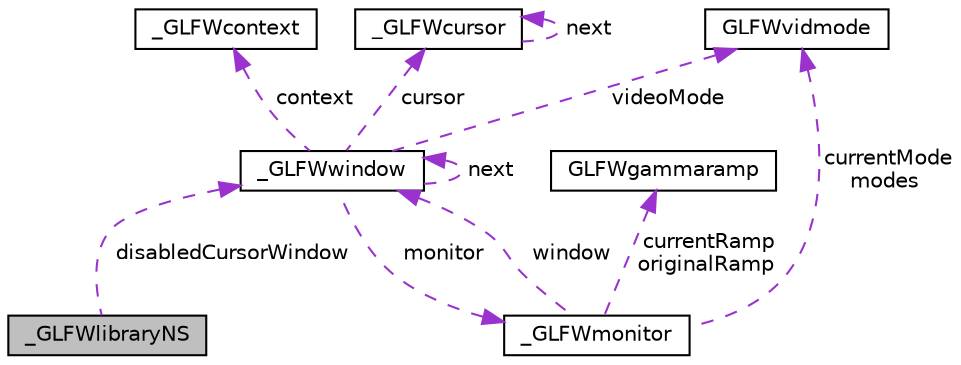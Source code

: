 digraph "_GLFWlibraryNS"
{
 // LATEX_PDF_SIZE
  edge [fontname="Helvetica",fontsize="10",labelfontname="Helvetica",labelfontsize="10"];
  node [fontname="Helvetica",fontsize="10",shape=record];
  Node1 [label="_GLFWlibraryNS",height=0.2,width=0.4,color="black", fillcolor="grey75", style="filled", fontcolor="black",tooltip=" "];
  Node2 -> Node1 [dir="back",color="darkorchid3",fontsize="10",style="dashed",label=" disabledCursorWindow" ,fontname="Helvetica"];
  Node2 [label="_GLFWwindow",height=0.2,width=0.4,color="black", fillcolor="white", style="filled",URL="$struct__GLFWwindow.html",tooltip=" "];
  Node3 -> Node2 [dir="back",color="darkorchid3",fontsize="10",style="dashed",label=" context" ,fontname="Helvetica"];
  Node3 [label="_GLFWcontext",height=0.2,width=0.4,color="black", fillcolor="white", style="filled",URL="$struct__GLFWcontext.html",tooltip=" "];
  Node4 -> Node2 [dir="back",color="darkorchid3",fontsize="10",style="dashed",label=" videoMode" ,fontname="Helvetica"];
  Node4 [label="GLFWvidmode",height=0.2,width=0.4,color="black", fillcolor="white", style="filled",URL="$structGLFWvidmode.html",tooltip="Video mode type."];
  Node5 -> Node2 [dir="back",color="darkorchid3",fontsize="10",style="dashed",label=" monitor" ,fontname="Helvetica"];
  Node5 [label="_GLFWmonitor",height=0.2,width=0.4,color="black", fillcolor="white", style="filled",URL="$struct__GLFWmonitor.html",tooltip=" "];
  Node4 -> Node5 [dir="back",color="darkorchid3",fontsize="10",style="dashed",label=" currentMode\nmodes" ,fontname="Helvetica"];
  Node6 -> Node5 [dir="back",color="darkorchid3",fontsize="10",style="dashed",label=" currentRamp\noriginalRamp" ,fontname="Helvetica"];
  Node6 [label="GLFWgammaramp",height=0.2,width=0.4,color="black", fillcolor="white", style="filled",URL="$structGLFWgammaramp.html",tooltip="Gamma ramp."];
  Node2 -> Node5 [dir="back",color="darkorchid3",fontsize="10",style="dashed",label=" window" ,fontname="Helvetica"];
  Node7 -> Node2 [dir="back",color="darkorchid3",fontsize="10",style="dashed",label=" cursor" ,fontname="Helvetica"];
  Node7 [label="_GLFWcursor",height=0.2,width=0.4,color="black", fillcolor="white", style="filled",URL="$struct__GLFWcursor.html",tooltip=" "];
  Node7 -> Node7 [dir="back",color="darkorchid3",fontsize="10",style="dashed",label=" next" ,fontname="Helvetica"];
  Node2 -> Node2 [dir="back",color="darkorchid3",fontsize="10",style="dashed",label=" next" ,fontname="Helvetica"];
}
